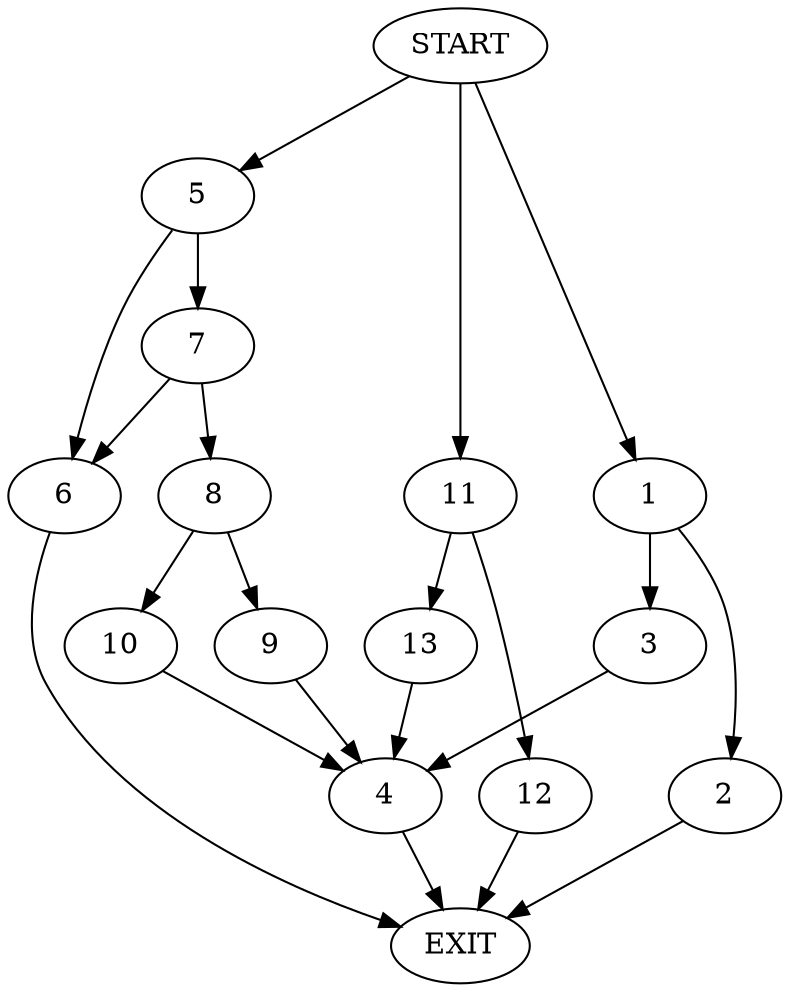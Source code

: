 digraph {
0 [label="START"]
14 [label="EXIT"]
0 -> 1
1 -> 2
1 -> 3
2 -> 14
3 -> 4
4 -> 14
0 -> 5
5 -> 6
5 -> 7
7 -> 8
7 -> 6
6 -> 14
8 -> 9
8 -> 10
9 -> 4
10 -> 4
0 -> 11
11 -> 12
11 -> 13
12 -> 14
13 -> 4
}
